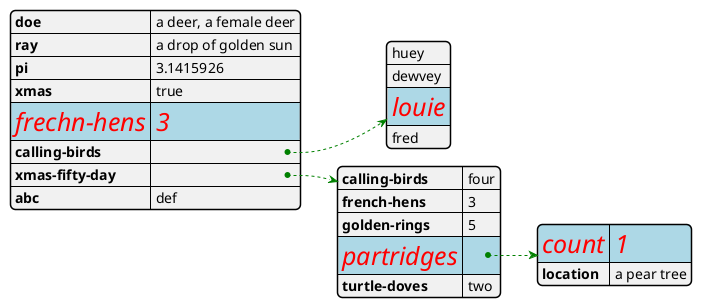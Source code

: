@startyaml

<style>
yamlDiagram {
    arrow {
        LineColor green
    }
    highlight {
        BackgroundColor lightblue
        FontColor   red
        FontSize    25
        FontStyle   italic
    }
}
</style>

#highlight "frechn-hens"
#highlight "calling-birds" / 2
#highlight "xmas-fifty-day" / "partridges"
#highlight "xmas-fifty-day" / "partridges" / "count"

doe: "a deer, a female deer"
ray: "a drop of golden sun"
pi: 3.1415926
xmas: true
frechn-hens: 3
calling-birds:
    - huey
    - dewvey
    - louie
    - fred
xmas-fifty-day:
    calling-birds: four
    french-hens: 3
    golden-rings: 5
    partridges: 
        count: 1
        location: "a pear tree"
    turtle-doves: two
abc: def
@endyaml